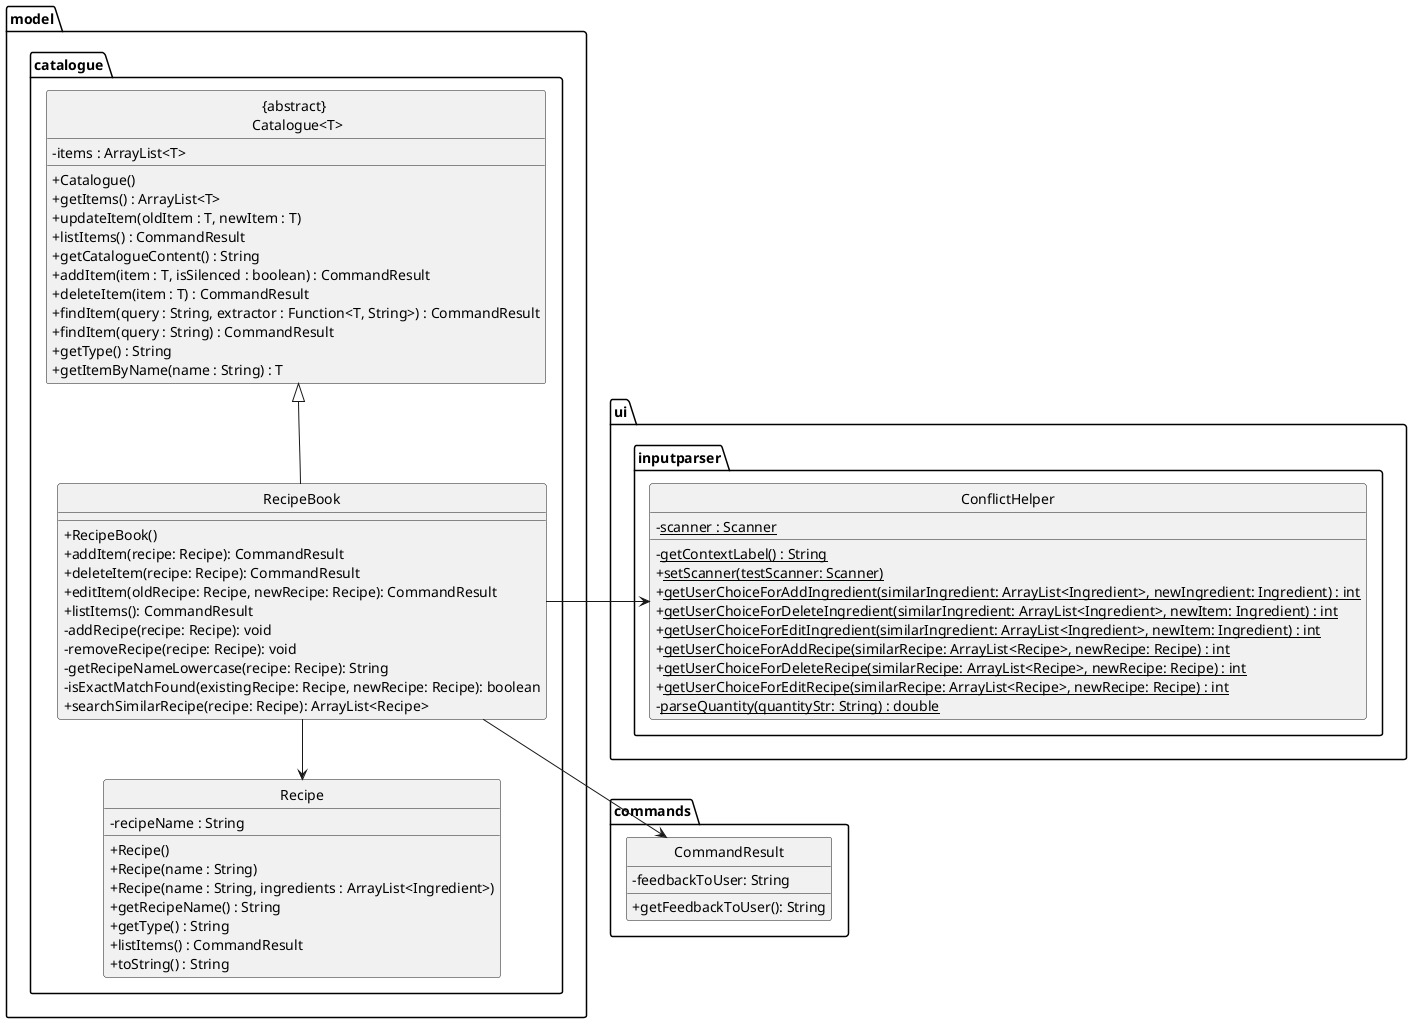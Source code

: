 @startuml
hide circle
skinparam classAttributeIconSize 0

package model.catalogue {

    class "{abstract} \n Catalogue<T>" {
        - items : ArrayList<T>
        + Catalogue()
        + getItems() : ArrayList<T>
        + updateItem(oldItem : T, newItem : T)
        + listItems() : CommandResult
        + getCatalogueContent() : String
        + addItem(item : T, isSilenced : boolean) : CommandResult
        + deleteItem(item : T) : CommandResult
        + findItem(query : String, extractor : Function<T, String>) : CommandResult
        + findItem(query : String) : CommandResult
        + getType() : String
        + getItemByName(name : String) : T
    }

    class RecipeBook {
        + RecipeBook()
        + addItem(recipe: Recipe): CommandResult
        + deleteItem(recipe: Recipe): CommandResult
        + editItem(oldRecipe: Recipe, newRecipe: Recipe): CommandResult
        + listItems(): CommandResult
        - addRecipe(recipe: Recipe): void
        - removeRecipe(recipe: Recipe): void
        - getRecipeNameLowercase(recipe: Recipe): String
        - isExactMatchFound(existingRecipe: Recipe, newRecipe: Recipe): boolean
        + searchSimilarRecipe(recipe: Recipe): ArrayList<Recipe>
    }

    class Recipe {
        - recipeName : String
        + Recipe()
        + Recipe(name : String)
        + Recipe(name : String, ingredients : ArrayList<Ingredient>)
        + getRecipeName() : String
        + getType() : String
        + listItems() : CommandResult
        + toString() : String
    }

    "{abstract} \n Catalogue<T>" <|-- RecipeBook
}

package commands {
    class CommandResult {
        - feedbackToUser: String
        + getFeedbackToUser(): String
    }
}

package ui.inputparser {
    class ConflictHelper {
        - <u>scanner : Scanner
        - <u>getContextLabel() : String
        + <u>setScanner(testScanner: Scanner)
        + <u>getUserChoiceForAddIngredient(similarIngredient: ArrayList<Ingredient>, newIngredient: Ingredient) : int
        + <u>getUserChoiceForDeleteIngredient(similarIngredient: ArrayList<Ingredient>, newItem: Ingredient) : int
        + <u>getUserChoiceForEditIngredient(similarIngredient: ArrayList<Ingredient>, newItem: Ingredient) : int
        + <u>getUserChoiceForAddRecipe(similarRecipe: ArrayList<Recipe>, newRecipe: Recipe) : int
        + <u>getUserChoiceForDeleteRecipe(similarRecipe: ArrayList<Recipe>, newRecipe: Recipe) : int
        + <u>getUserChoiceForEditRecipe(similarRecipe: ArrayList<Recipe>, newRecipe: Recipe) : int
        - <u>parseQuantity(quantityStr: String) : double
    }
}

RecipeBook --> Recipe
RecipeBook --> CommandResult
RecipeBook -> ConflictHelper

@enduml